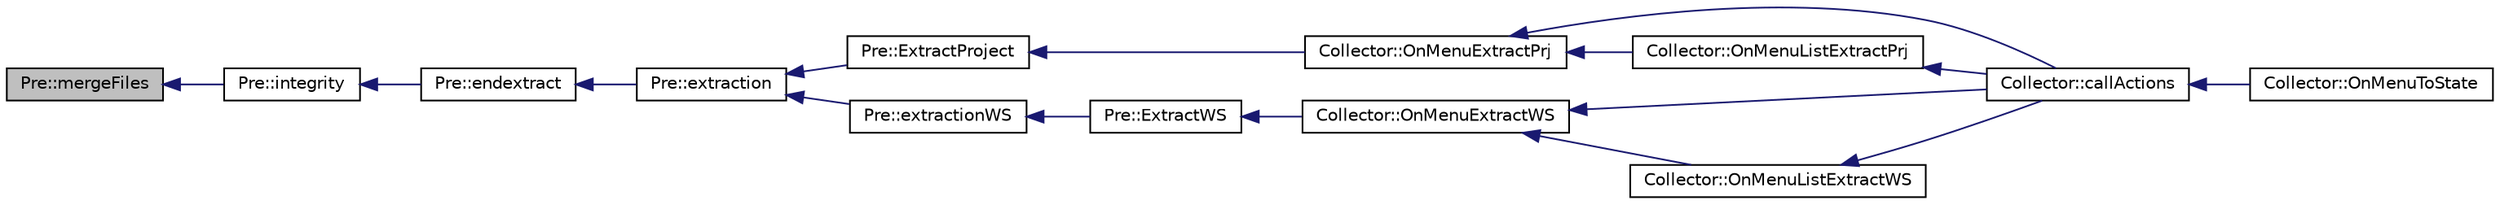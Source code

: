 digraph "Pre::mergeFiles"
{
  edge [fontname="Helvetica",fontsize="10",labelfontname="Helvetica",labelfontsize="10"];
  node [fontname="Helvetica",fontsize="10",shape=record];
  rankdir="LR";
  Node857 [label="Pre::mergeFiles",height=0.2,width=0.4,color="black", fillcolor="grey75", style="filled", fontcolor="black"];
  Node857 -> Node858 [dir="back",color="midnightblue",fontsize="10",style="solid",fontname="Helvetica"];
  Node858 [label="Pre::integrity",height=0.2,width=0.4,color="black", fillcolor="white", style="filled",URL="$class_pre.html#af6109b9f6b0995eff93782d37b479132",tooltip="Verify integity file. "];
  Node858 -> Node859 [dir="back",color="midnightblue",fontsize="10",style="solid",fontname="Helvetica"];
  Node859 [label="Pre::endextract",height=0.2,width=0.4,color="black", fillcolor="white", style="filled",URL="$class_pre.html#a959385935eed997d2393b62d6b1b21df",tooltip="Ending extracting. "];
  Node859 -> Node860 [dir="back",color="midnightblue",fontsize="10",style="solid",fontname="Helvetica"];
  Node860 [label="Pre::extraction",height=0.2,width=0.4,color="black", fillcolor="white", style="filled",URL="$class_pre.html#aa8a36aa79595248482a3865095fe0a65",tooltip="Extract the strings translatable from a project. "];
  Node860 -> Node861 [dir="back",color="midnightblue",fontsize="10",style="solid",fontname="Helvetica"];
  Node861 [label="Pre::ExtractProject",height=0.2,width=0.4,color="black", fillcolor="white", style="filled",URL="$class_pre.html#a4324dc0618ec55468f2c1979b2e66f2c",tooltip="Extract strings to be translated. "];
  Node861 -> Node862 [dir="back",color="midnightblue",fontsize="10",style="solid",fontname="Helvetica"];
  Node862 [label="Collector::OnMenuExtractPrj",height=0.2,width=0.4,color="black", fillcolor="white", style="filled",URL="$class_collector.html#af7b748977fb136842774e550b6c915b8",tooltip="Places the status graph in the extracting project report. "];
  Node862 -> Node863 [dir="back",color="midnightblue",fontsize="10",style="solid",fontname="Helvetica"];
  Node863 [label="Collector::callActions",height=0.2,width=0.4,color="black", fillcolor="white", style="filled",URL="$class_collector.html#a772e3452af93d18c7764aed8245af527",tooltip="Call all &#39;OnMenu...()&#39;. "];
  Node863 -> Node864 [dir="back",color="midnightblue",fontsize="10",style="solid",fontname="Helvetica"];
  Node864 [label="Collector::OnMenuToState",height=0.2,width=0.4,color="black", fillcolor="white", style="filled",URL="$class_collector.html#a4d9c1a6b570a3cf86ee6e96d3344531e",tooltip="Only one method for all events. "];
  Node862 -> Node865 [dir="back",color="midnightblue",fontsize="10",style="solid",fontname="Helvetica"];
  Node865 [label="Collector::OnMenuListExtractPrj",height=0.2,width=0.4,color="black", fillcolor="white", style="filled",URL="$class_collector.html#a24cfe1b83b040784e834277da16e0a68",tooltip="Places the status grap in the listing and extract report. "];
  Node865 -> Node863 [dir="back",color="midnightblue",fontsize="10",style="solid",fontname="Helvetica"];
  Node860 -> Node866 [dir="back",color="midnightblue",fontsize="10",style="solid",fontname="Helvetica"];
  Node866 [label="Pre::extractionWS",height=0.2,width=0.4,color="black", fillcolor="white", style="filled",URL="$class_pre.html#a346ee750d8b28d66efbaf2c4342718e8",tooltip="Extract the strings translatable from worspace. "];
  Node866 -> Node867 [dir="back",color="midnightblue",fontsize="10",style="solid",fontname="Helvetica"];
  Node867 [label="Pre::ExtractWS",height=0.2,width=0.4,color="black", fillcolor="white", style="filled",URL="$class_pre.html#a8684f86d5efbdb8e3d688590d28a3179",tooltip="Extract strings to be translated in workspace. "];
  Node867 -> Node868 [dir="back",color="midnightblue",fontsize="10",style="solid",fontname="Helvetica"];
  Node868 [label="Collector::OnMenuExtractWS",height=0.2,width=0.4,color="black", fillcolor="white", style="filled",URL="$class_collector.html#a0dd8300c95e93daf33d5141d38c74c0d",tooltip="Places the status graph in the extracting workspace report. "];
  Node868 -> Node863 [dir="back",color="midnightblue",fontsize="10",style="solid",fontname="Helvetica"];
  Node868 -> Node869 [dir="back",color="midnightblue",fontsize="10",style="solid",fontname="Helvetica"];
  Node869 [label="Collector::OnMenuListExtractWS",height=0.2,width=0.4,color="black", fillcolor="white", style="filled",URL="$class_collector.html#a6f578e146a373e98a2638c6a509ee193",tooltip="Places the status grap in the listing and extract workspace report. "];
  Node869 -> Node863 [dir="back",color="midnightblue",fontsize="10",style="solid",fontname="Helvetica"];
}
